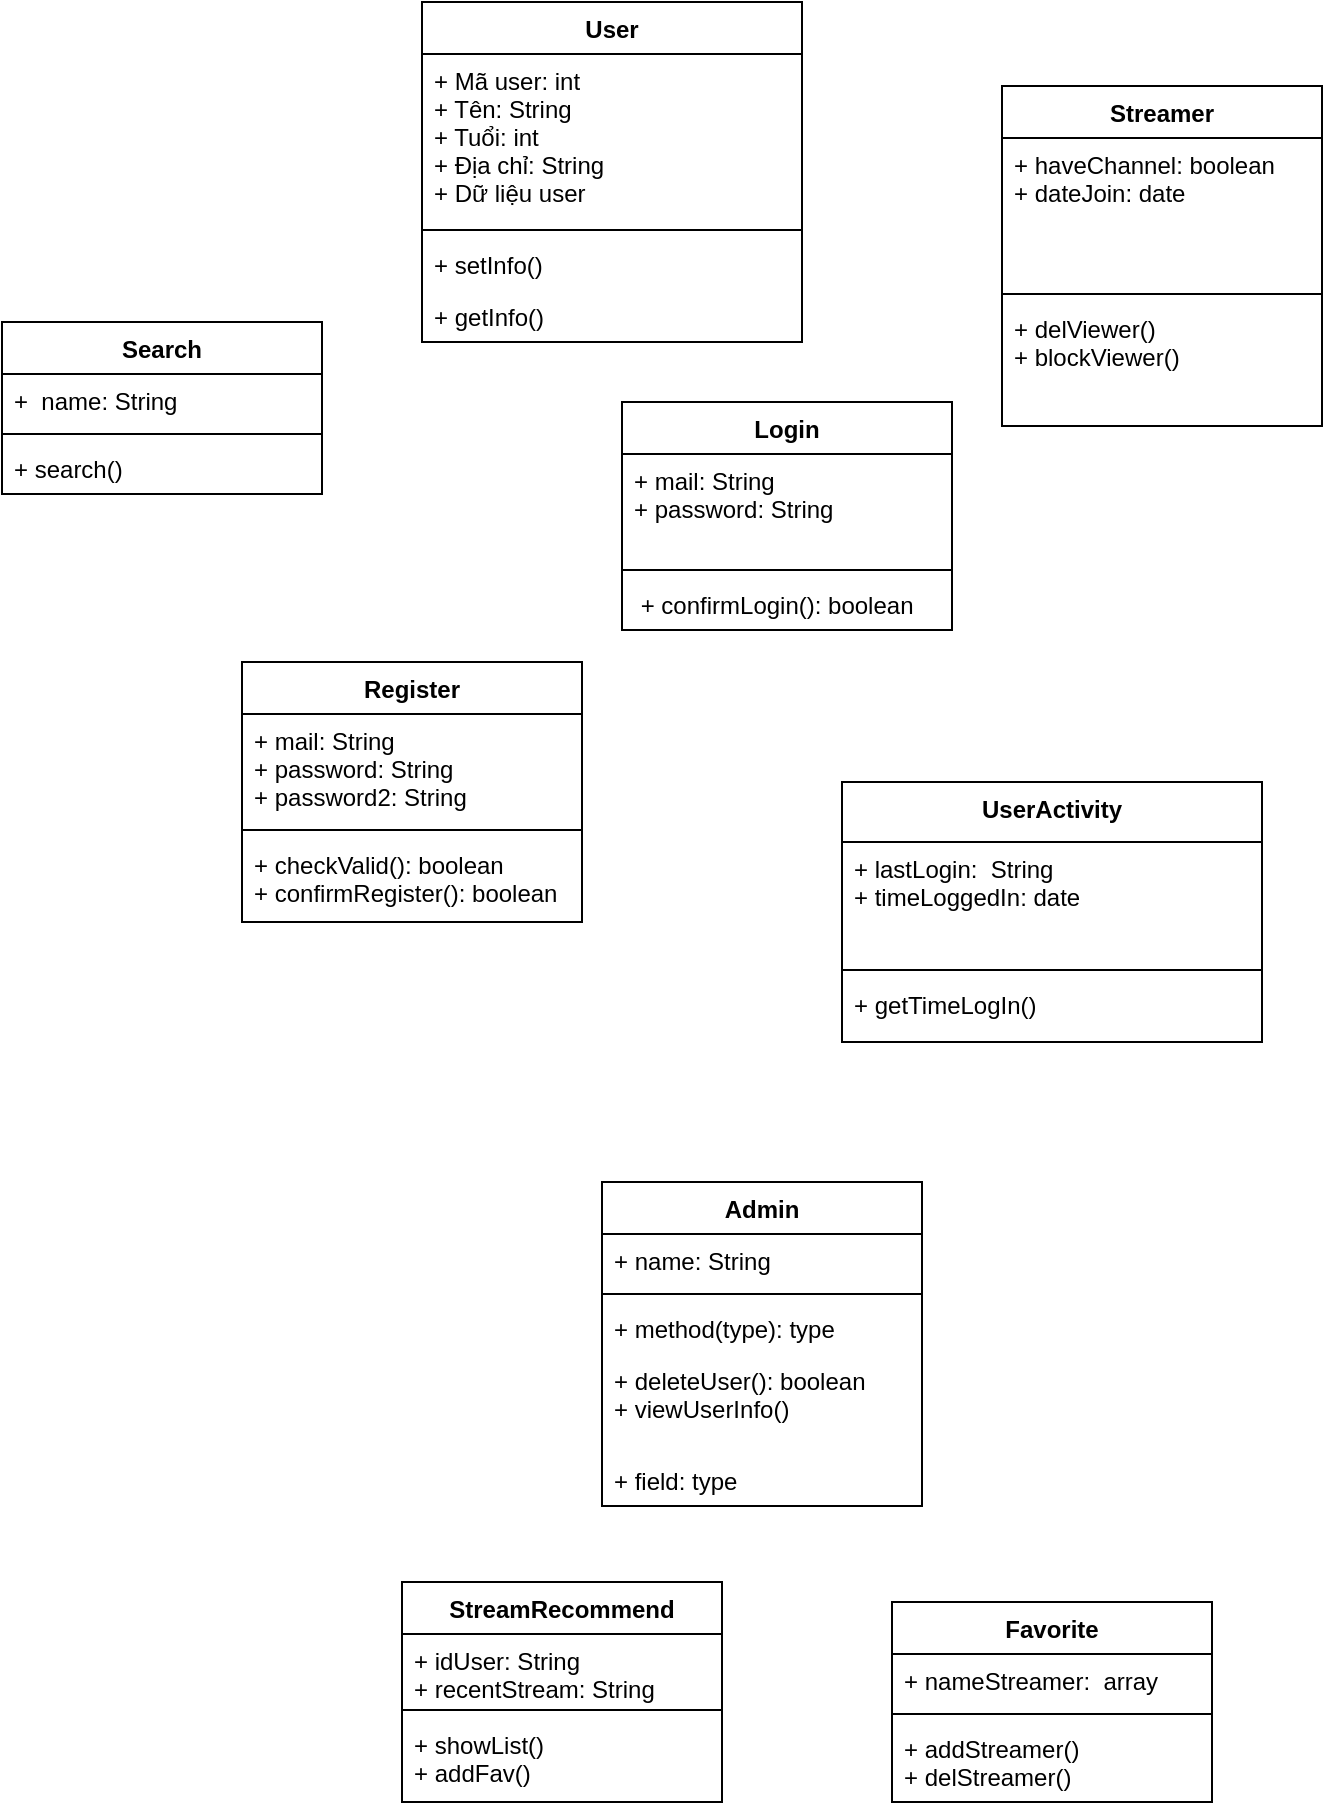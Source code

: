<mxfile version="16.1.2" type="github">
  <diagram id="y62suZVVZg3qYujZOhGQ" name="Page-1">
    <mxGraphModel dx="873" dy="967" grid="1" gridSize="10" guides="1" tooltips="1" connect="1" arrows="1" fold="1" page="1" pageScale="1" pageWidth="827" pageHeight="1169" math="0" shadow="0">
      <root>
        <mxCell id="0" />
        <mxCell id="1" parent="0" />
        <mxCell id="t6TdR9_frLN8_C7O2M3x-8" value="User" style="swimlane;fontStyle=1;align=center;verticalAlign=top;childLayout=stackLayout;horizontal=1;startSize=26;horizontalStack=0;resizeParent=1;resizeParentMax=0;resizeLast=0;collapsible=1;marginBottom=0;" parent="1" vertex="1">
          <mxGeometry x="300" y="10" width="190" height="170" as="geometry" />
        </mxCell>
        <mxCell id="t6TdR9_frLN8_C7O2M3x-9" value="+ Mã user: int&#xa;+ Tên: String&#xa;+ Tuổi: int&#xa;+ Địa chỉ: String&#xa;+ Dữ liệu user&#xa;" style="text;strokeColor=none;fillColor=none;align=left;verticalAlign=top;spacingLeft=4;spacingRight=4;overflow=hidden;rotatable=0;points=[[0,0.5],[1,0.5]];portConstraint=eastwest;" parent="t6TdR9_frLN8_C7O2M3x-8" vertex="1">
          <mxGeometry y="26" width="190" height="84" as="geometry" />
        </mxCell>
        <mxCell id="t6TdR9_frLN8_C7O2M3x-10" value="" style="line;strokeWidth=1;fillColor=none;align=left;verticalAlign=middle;spacingTop=-1;spacingLeft=3;spacingRight=3;rotatable=0;labelPosition=right;points=[];portConstraint=eastwest;" parent="t6TdR9_frLN8_C7O2M3x-8" vertex="1">
          <mxGeometry y="110" width="190" height="8" as="geometry" />
        </mxCell>
        <mxCell id="t6TdR9_frLN8_C7O2M3x-11" value="+ setInfo()" style="text;strokeColor=none;fillColor=none;align=left;verticalAlign=top;spacingLeft=4;spacingRight=4;overflow=hidden;rotatable=0;points=[[0,0.5],[1,0.5]];portConstraint=eastwest;" parent="t6TdR9_frLN8_C7O2M3x-8" vertex="1">
          <mxGeometry y="118" width="190" height="26" as="geometry" />
        </mxCell>
        <mxCell id="t6TdR9_frLN8_C7O2M3x-12" value="+ getInfo()" style="text;strokeColor=none;fillColor=none;align=left;verticalAlign=top;spacingLeft=4;spacingRight=4;overflow=hidden;rotatable=0;points=[[0,0.5],[1,0.5]];portConstraint=eastwest;" parent="t6TdR9_frLN8_C7O2M3x-8" vertex="1">
          <mxGeometry y="144" width="190" height="26" as="geometry" />
        </mxCell>
        <mxCell id="t6TdR9_frLN8_C7O2M3x-15" value="Login" style="swimlane;fontStyle=1;align=center;verticalAlign=top;childLayout=stackLayout;horizontal=1;startSize=26;horizontalStack=0;resizeParent=1;resizeParentMax=0;resizeLast=0;collapsible=1;marginBottom=0;" parent="1" vertex="1">
          <mxGeometry x="400" y="210" width="165" height="114" as="geometry" />
        </mxCell>
        <mxCell id="t6TdR9_frLN8_C7O2M3x-16" value="+ mail: String&#xa;+ password: String" style="text;strokeColor=none;fillColor=none;align=left;verticalAlign=top;spacingLeft=4;spacingRight=4;overflow=hidden;rotatable=0;points=[[0,0.5],[1,0.5]];portConstraint=eastwest;" parent="t6TdR9_frLN8_C7O2M3x-15" vertex="1">
          <mxGeometry y="26" width="165" height="54" as="geometry" />
        </mxCell>
        <mxCell id="t6TdR9_frLN8_C7O2M3x-17" value="" style="line;strokeWidth=1;fillColor=none;align=left;verticalAlign=middle;spacingTop=-1;spacingLeft=3;spacingRight=3;rotatable=0;labelPosition=right;points=[];portConstraint=eastwest;" parent="t6TdR9_frLN8_C7O2M3x-15" vertex="1">
          <mxGeometry y="80" width="165" height="8" as="geometry" />
        </mxCell>
        <mxCell id="t6TdR9_frLN8_C7O2M3x-18" value=" + confirmLogin(): boolean" style="text;strokeColor=none;fillColor=none;align=left;verticalAlign=top;spacingLeft=4;spacingRight=4;overflow=hidden;rotatable=0;points=[[0,0.5],[1,0.5]];portConstraint=eastwest;" parent="t6TdR9_frLN8_C7O2M3x-15" vertex="1">
          <mxGeometry y="88" width="165" height="26" as="geometry" />
        </mxCell>
        <mxCell id="t6TdR9_frLN8_C7O2M3x-19" value="Register" style="swimlane;fontStyle=1;align=center;verticalAlign=top;childLayout=stackLayout;horizontal=1;startSize=26;horizontalStack=0;resizeParent=1;resizeParentMax=0;resizeLast=0;collapsible=1;marginBottom=0;" parent="1" vertex="1">
          <mxGeometry x="210" y="340" width="170" height="130" as="geometry" />
        </mxCell>
        <mxCell id="t6TdR9_frLN8_C7O2M3x-20" value="+ mail: String&#xa;+ password: String&#xa;+ password2: String" style="text;strokeColor=none;fillColor=none;align=left;verticalAlign=top;spacingLeft=4;spacingRight=4;overflow=hidden;rotatable=0;points=[[0,0.5],[1,0.5]];portConstraint=eastwest;" parent="t6TdR9_frLN8_C7O2M3x-19" vertex="1">
          <mxGeometry y="26" width="170" height="54" as="geometry" />
        </mxCell>
        <mxCell id="t6TdR9_frLN8_C7O2M3x-21" value="" style="line;strokeWidth=1;fillColor=none;align=left;verticalAlign=middle;spacingTop=-1;spacingLeft=3;spacingRight=3;rotatable=0;labelPosition=right;points=[];portConstraint=eastwest;" parent="t6TdR9_frLN8_C7O2M3x-19" vertex="1">
          <mxGeometry y="80" width="170" height="8" as="geometry" />
        </mxCell>
        <mxCell id="t6TdR9_frLN8_C7O2M3x-22" value="+ checkValid(): boolean&#xa;+ confirmRegister(): boolean" style="text;strokeColor=none;fillColor=none;align=left;verticalAlign=top;spacingLeft=4;spacingRight=4;overflow=hidden;rotatable=0;points=[[0,0.5],[1,0.5]];portConstraint=eastwest;" parent="t6TdR9_frLN8_C7O2M3x-19" vertex="1">
          <mxGeometry y="88" width="170" height="42" as="geometry" />
        </mxCell>
        <mxCell id="t6TdR9_frLN8_C7O2M3x-28" value="UserActivity" style="swimlane;fontStyle=1;align=center;verticalAlign=top;childLayout=stackLayout;horizontal=1;startSize=30;horizontalStack=0;resizeParent=1;resizeParentMax=0;resizeLast=0;collapsible=1;marginBottom=0;" parent="1" vertex="1">
          <mxGeometry x="510" y="400" width="210" height="130" as="geometry" />
        </mxCell>
        <mxCell id="t6TdR9_frLN8_C7O2M3x-29" value="+ lastLogin:  String&#xa;+ timeLoggedIn: date" style="text;strokeColor=none;fillColor=none;align=left;verticalAlign=top;spacingLeft=4;spacingRight=4;overflow=hidden;rotatable=0;points=[[0,0.5],[1,0.5]];portConstraint=eastwest;" parent="t6TdR9_frLN8_C7O2M3x-28" vertex="1">
          <mxGeometry y="30" width="210" height="60" as="geometry" />
        </mxCell>
        <mxCell id="t6TdR9_frLN8_C7O2M3x-30" value="" style="line;strokeWidth=1;fillColor=none;align=left;verticalAlign=middle;spacingTop=-1;spacingLeft=3;spacingRight=3;rotatable=0;labelPosition=right;points=[];portConstraint=eastwest;" parent="t6TdR9_frLN8_C7O2M3x-28" vertex="1">
          <mxGeometry y="90" width="210" height="8" as="geometry" />
        </mxCell>
        <mxCell id="t6TdR9_frLN8_C7O2M3x-31" value="+ getTimeLogIn()" style="text;strokeColor=none;fillColor=none;align=left;verticalAlign=top;spacingLeft=4;spacingRight=4;overflow=hidden;rotatable=0;points=[[0,0.5],[1,0.5]];portConstraint=eastwest;" parent="t6TdR9_frLN8_C7O2M3x-28" vertex="1">
          <mxGeometry y="98" width="210" height="32" as="geometry" />
        </mxCell>
        <mxCell id="t6TdR9_frLN8_C7O2M3x-32" value="Admin" style="swimlane;fontStyle=1;align=center;verticalAlign=top;childLayout=stackLayout;horizontal=1;startSize=26;horizontalStack=0;resizeParent=1;resizeParentMax=0;resizeLast=0;collapsible=1;marginBottom=0;" parent="1" vertex="1">
          <mxGeometry x="390" y="600" width="160" height="162" as="geometry" />
        </mxCell>
        <mxCell id="t6TdR9_frLN8_C7O2M3x-33" value="+ name: String" style="text;strokeColor=none;fillColor=none;align=left;verticalAlign=top;spacingLeft=4;spacingRight=4;overflow=hidden;rotatable=0;points=[[0,0.5],[1,0.5]];portConstraint=eastwest;" parent="t6TdR9_frLN8_C7O2M3x-32" vertex="1">
          <mxGeometry y="26" width="160" height="26" as="geometry" />
        </mxCell>
        <mxCell id="t6TdR9_frLN8_C7O2M3x-34" value="" style="line;strokeWidth=1;fillColor=none;align=left;verticalAlign=middle;spacingTop=-1;spacingLeft=3;spacingRight=3;rotatable=0;labelPosition=right;points=[];portConstraint=eastwest;" parent="t6TdR9_frLN8_C7O2M3x-32" vertex="1">
          <mxGeometry y="52" width="160" height="8" as="geometry" />
        </mxCell>
        <mxCell id="acrNoJfUAOrdeSP8teba-8" value="+ method(type): type" style="text;strokeColor=none;fillColor=none;align=left;verticalAlign=top;spacingLeft=4;spacingRight=4;overflow=hidden;rotatable=0;points=[[0,0.5],[1,0.5]];portConstraint=eastwest;fontFamily=Helvetica;fontSize=12;fontColor=default;startSize=26;" vertex="1" parent="t6TdR9_frLN8_C7O2M3x-32">
          <mxGeometry y="60" width="160" height="26" as="geometry" />
        </mxCell>
        <mxCell id="t6TdR9_frLN8_C7O2M3x-35" value="+ deleteUser(): boolean&#xa;+ viewUserInfo()" style="text;strokeColor=none;fillColor=none;align=left;verticalAlign=top;spacingLeft=4;spacingRight=4;overflow=hidden;rotatable=0;points=[[0,0.5],[1,0.5]];portConstraint=eastwest;" parent="t6TdR9_frLN8_C7O2M3x-32" vertex="1">
          <mxGeometry y="86" width="160" height="50" as="geometry" />
        </mxCell>
        <mxCell id="acrNoJfUAOrdeSP8teba-6" value="+ field: type" style="text;strokeColor=none;fillColor=none;align=left;verticalAlign=top;spacingLeft=4;spacingRight=4;overflow=hidden;rotatable=0;points=[[0,0.5],[1,0.5]];portConstraint=eastwest;fontFamily=Helvetica;fontSize=12;fontColor=default;startSize=26;" vertex="1" parent="t6TdR9_frLN8_C7O2M3x-32">
          <mxGeometry y="136" width="160" height="26" as="geometry" />
        </mxCell>
        <mxCell id="t6TdR9_frLN8_C7O2M3x-42" value="Streamer" style="swimlane;fontStyle=1;align=center;verticalAlign=top;childLayout=stackLayout;horizontal=1;startSize=26;horizontalStack=0;resizeParent=1;resizeParentMax=0;resizeLast=0;collapsible=1;marginBottom=0;fontFamily=Helvetica;fontSize=12;fontColor=default;strokeColor=default;fillColor=default;" parent="1" vertex="1">
          <mxGeometry x="590" y="52" width="160" height="170" as="geometry" />
        </mxCell>
        <mxCell id="t6TdR9_frLN8_C7O2M3x-43" value="+ haveChannel: boolean&#xa;+ dateJoin: date" style="text;strokeColor=none;fillColor=none;align=left;verticalAlign=top;spacingLeft=4;spacingRight=4;overflow=hidden;rotatable=0;points=[[0,0.5],[1,0.5]];portConstraint=eastwest;fontFamily=Helvetica;fontSize=12;fontColor=default;startSize=26;" parent="t6TdR9_frLN8_C7O2M3x-42" vertex="1">
          <mxGeometry y="26" width="160" height="74" as="geometry" />
        </mxCell>
        <mxCell id="t6TdR9_frLN8_C7O2M3x-44" value="" style="line;strokeWidth=1;fillColor=none;align=left;verticalAlign=middle;spacingTop=-1;spacingLeft=3;spacingRight=3;rotatable=0;labelPosition=right;points=[];portConstraint=eastwest;fontFamily=Helvetica;fontSize=12;fontColor=default;startSize=26;" parent="t6TdR9_frLN8_C7O2M3x-42" vertex="1">
          <mxGeometry y="100" width="160" height="8" as="geometry" />
        </mxCell>
        <mxCell id="t6TdR9_frLN8_C7O2M3x-45" value="+ delViewer()&#xa;+ blockViewer()&#xa;" style="text;strokeColor=none;fillColor=none;align=left;verticalAlign=top;spacingLeft=4;spacingRight=4;overflow=hidden;rotatable=0;points=[[0,0.5],[1,0.5]];portConstraint=eastwest;fontFamily=Helvetica;fontSize=12;fontColor=default;startSize=26;" parent="t6TdR9_frLN8_C7O2M3x-42" vertex="1">
          <mxGeometry y="108" width="160" height="62" as="geometry" />
        </mxCell>
        <mxCell id="acrNoJfUAOrdeSP8teba-1" value="Search" style="swimlane;fontStyle=1;align=center;verticalAlign=top;childLayout=stackLayout;horizontal=1;startSize=26;horizontalStack=0;resizeParent=1;resizeParentMax=0;resizeLast=0;collapsible=1;marginBottom=0;fontFamily=Helvetica;fontSize=12;fontColor=default;strokeColor=default;fillColor=default;" vertex="1" parent="1">
          <mxGeometry x="90" y="170" width="160" height="86" as="geometry" />
        </mxCell>
        <mxCell id="acrNoJfUAOrdeSP8teba-2" value="+  name: String" style="text;strokeColor=none;fillColor=none;align=left;verticalAlign=top;spacingLeft=4;spacingRight=4;overflow=hidden;rotatable=0;points=[[0,0.5],[1,0.5]];portConstraint=eastwest;fontFamily=Helvetica;fontSize=12;fontColor=default;startSize=26;" vertex="1" parent="acrNoJfUAOrdeSP8teba-1">
          <mxGeometry y="26" width="160" height="26" as="geometry" />
        </mxCell>
        <mxCell id="acrNoJfUAOrdeSP8teba-3" value="" style="line;strokeWidth=1;fillColor=none;align=left;verticalAlign=middle;spacingTop=-1;spacingLeft=3;spacingRight=3;rotatable=0;labelPosition=right;points=[];portConstraint=eastwest;fontFamily=Helvetica;fontSize=12;fontColor=default;startSize=26;" vertex="1" parent="acrNoJfUAOrdeSP8teba-1">
          <mxGeometry y="52" width="160" height="8" as="geometry" />
        </mxCell>
        <mxCell id="acrNoJfUAOrdeSP8teba-4" value="+ search()" style="text;strokeColor=none;fillColor=none;align=left;verticalAlign=top;spacingLeft=4;spacingRight=4;overflow=hidden;rotatable=0;points=[[0,0.5],[1,0.5]];portConstraint=eastwest;fontFamily=Helvetica;fontSize=12;fontColor=default;startSize=26;" vertex="1" parent="acrNoJfUAOrdeSP8teba-1">
          <mxGeometry y="60" width="160" height="26" as="geometry" />
        </mxCell>
        <mxCell id="acrNoJfUAOrdeSP8teba-9" value="StreamRecommend" style="swimlane;fontStyle=1;align=center;verticalAlign=top;childLayout=stackLayout;horizontal=1;startSize=26;horizontalStack=0;resizeParent=1;resizeParentMax=0;resizeLast=0;collapsible=1;marginBottom=0;fontFamily=Helvetica;fontSize=12;fontColor=default;strokeColor=default;fillColor=default;" vertex="1" parent="1">
          <mxGeometry x="290" y="800" width="160" height="110" as="geometry" />
        </mxCell>
        <mxCell id="acrNoJfUAOrdeSP8teba-10" value="+ idUser: String&#xa;+ recentStream: String" style="text;strokeColor=none;fillColor=none;align=left;verticalAlign=top;spacingLeft=4;spacingRight=4;overflow=hidden;rotatable=0;points=[[0,0.5],[1,0.5]];portConstraint=eastwest;fontFamily=Helvetica;fontSize=12;fontColor=default;startSize=26;" vertex="1" parent="acrNoJfUAOrdeSP8teba-9">
          <mxGeometry y="26" width="160" height="34" as="geometry" />
        </mxCell>
        <mxCell id="acrNoJfUAOrdeSP8teba-11" value="" style="line;strokeWidth=1;fillColor=none;align=left;verticalAlign=middle;spacingTop=-1;spacingLeft=3;spacingRight=3;rotatable=0;labelPosition=right;points=[];portConstraint=eastwest;fontFamily=Helvetica;fontSize=12;fontColor=default;startSize=26;" vertex="1" parent="acrNoJfUAOrdeSP8teba-9">
          <mxGeometry y="60" width="160" height="8" as="geometry" />
        </mxCell>
        <mxCell id="acrNoJfUAOrdeSP8teba-12" value="+ showList()&#xa;+ addFav()" style="text;strokeColor=none;fillColor=none;align=left;verticalAlign=top;spacingLeft=4;spacingRight=4;overflow=hidden;rotatable=0;points=[[0,0.5],[1,0.5]];portConstraint=eastwest;fontFamily=Helvetica;fontSize=12;fontColor=default;startSize=26;" vertex="1" parent="acrNoJfUAOrdeSP8teba-9">
          <mxGeometry y="68" width="160" height="42" as="geometry" />
        </mxCell>
        <mxCell id="acrNoJfUAOrdeSP8teba-13" value="Favorite" style="swimlane;fontStyle=1;align=center;verticalAlign=top;childLayout=stackLayout;horizontal=1;startSize=26;horizontalStack=0;resizeParent=1;resizeParentMax=0;resizeLast=0;collapsible=1;marginBottom=0;fontFamily=Helvetica;fontSize=12;fontColor=default;strokeColor=default;fillColor=default;" vertex="1" parent="1">
          <mxGeometry x="535" y="810" width="160" height="100" as="geometry" />
        </mxCell>
        <mxCell id="acrNoJfUAOrdeSP8teba-14" value="+ nameStreamer:  array" style="text;strokeColor=none;fillColor=none;align=left;verticalAlign=top;spacingLeft=4;spacingRight=4;overflow=hidden;rotatable=0;points=[[0,0.5],[1,0.5]];portConstraint=eastwest;fontFamily=Helvetica;fontSize=12;fontColor=default;startSize=26;" vertex="1" parent="acrNoJfUAOrdeSP8teba-13">
          <mxGeometry y="26" width="160" height="26" as="geometry" />
        </mxCell>
        <mxCell id="acrNoJfUAOrdeSP8teba-15" value="" style="line;strokeWidth=1;fillColor=none;align=left;verticalAlign=middle;spacingTop=-1;spacingLeft=3;spacingRight=3;rotatable=0;labelPosition=right;points=[];portConstraint=eastwest;fontFamily=Helvetica;fontSize=12;fontColor=default;startSize=26;" vertex="1" parent="acrNoJfUAOrdeSP8teba-13">
          <mxGeometry y="52" width="160" height="8" as="geometry" />
        </mxCell>
        <mxCell id="acrNoJfUAOrdeSP8teba-16" value="+ addStreamer()&#xa;+ delStreamer()" style="text;strokeColor=none;fillColor=none;align=left;verticalAlign=top;spacingLeft=4;spacingRight=4;overflow=hidden;rotatable=0;points=[[0,0.5],[1,0.5]];portConstraint=eastwest;fontFamily=Helvetica;fontSize=12;fontColor=default;startSize=26;" vertex="1" parent="acrNoJfUAOrdeSP8teba-13">
          <mxGeometry y="60" width="160" height="40" as="geometry" />
        </mxCell>
      </root>
    </mxGraphModel>
  </diagram>
</mxfile>
